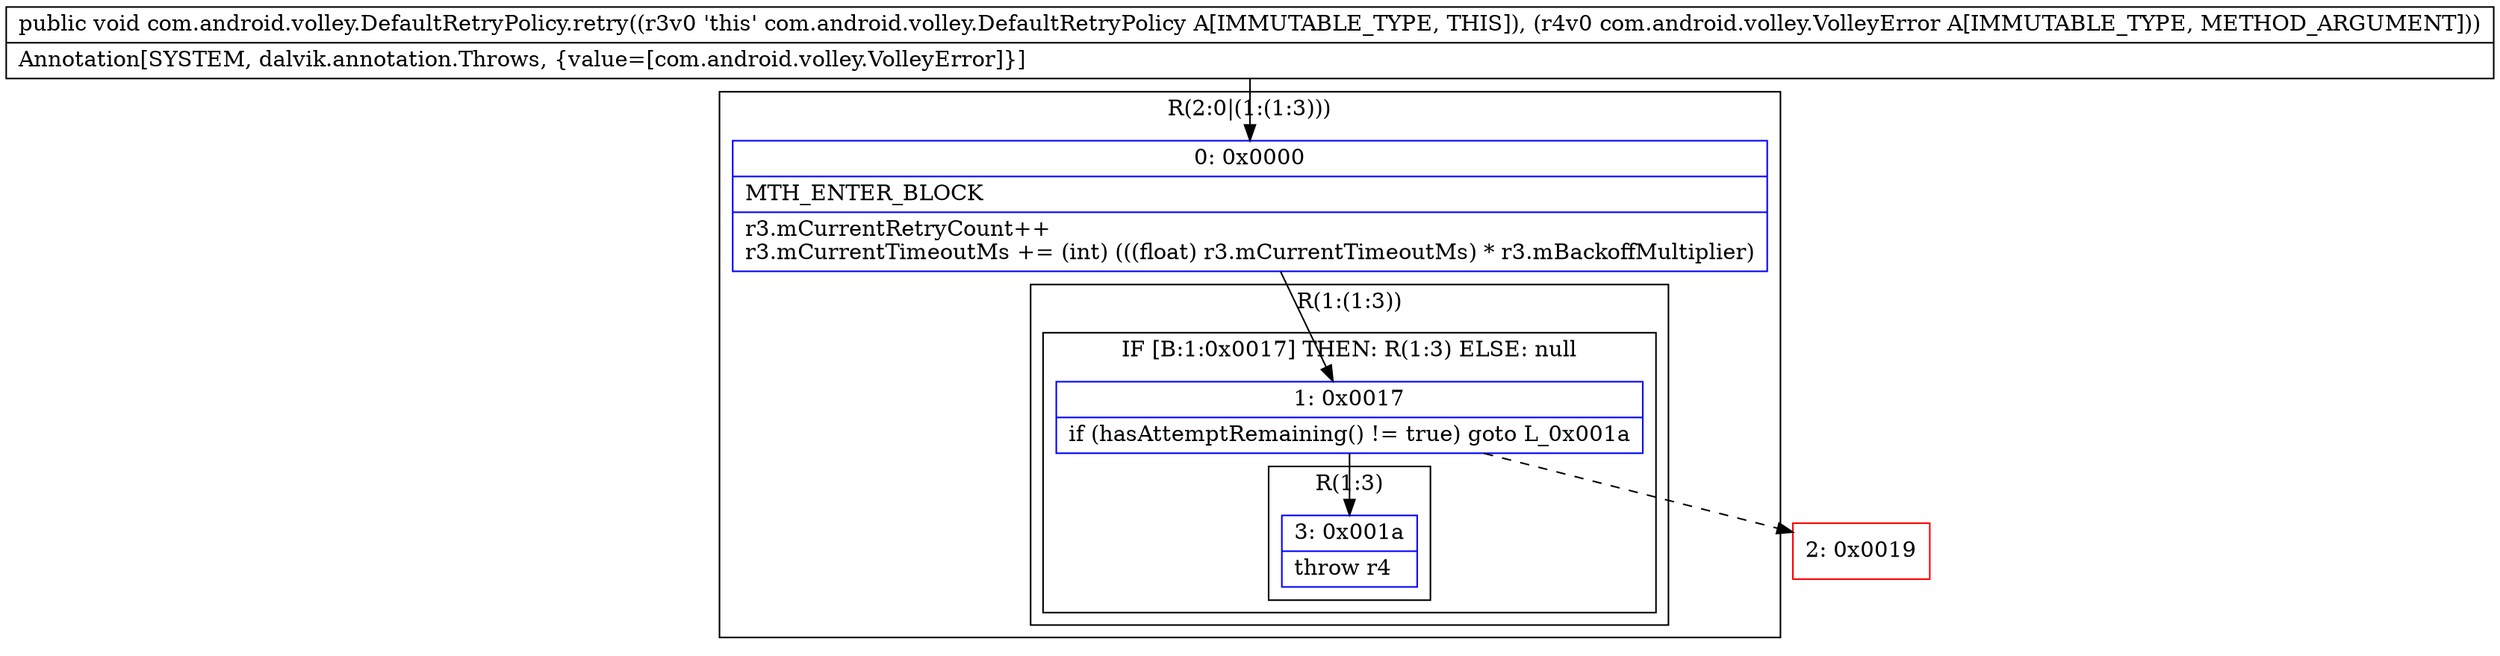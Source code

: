 digraph "CFG forcom.android.volley.DefaultRetryPolicy.retry(Lcom\/android\/volley\/VolleyError;)V" {
subgraph cluster_Region_648253349 {
label = "R(2:0|(1:(1:3)))";
node [shape=record,color=blue];
Node_0 [shape=record,label="{0\:\ 0x0000|MTH_ENTER_BLOCK\l|r3.mCurrentRetryCount++\lr3.mCurrentTimeoutMs += (int) (((float) r3.mCurrentTimeoutMs) * r3.mBackoffMultiplier)\l}"];
subgraph cluster_Region_567457037 {
label = "R(1:(1:3))";
node [shape=record,color=blue];
subgraph cluster_IfRegion_1818580877 {
label = "IF [B:1:0x0017] THEN: R(1:3) ELSE: null";
node [shape=record,color=blue];
Node_1 [shape=record,label="{1\:\ 0x0017|if (hasAttemptRemaining() != true) goto L_0x001a\l}"];
subgraph cluster_Region_1232365218 {
label = "R(1:3)";
node [shape=record,color=blue];
Node_3 [shape=record,label="{3\:\ 0x001a|throw r4\l}"];
}
}
}
}
Node_2 [shape=record,color=red,label="{2\:\ 0x0019}"];
MethodNode[shape=record,label="{public void com.android.volley.DefaultRetryPolicy.retry((r3v0 'this' com.android.volley.DefaultRetryPolicy A[IMMUTABLE_TYPE, THIS]), (r4v0 com.android.volley.VolleyError A[IMMUTABLE_TYPE, METHOD_ARGUMENT]))  | Annotation[SYSTEM, dalvik.annotation.Throws, \{value=[com.android.volley.VolleyError]\}]\l}"];
MethodNode -> Node_0;
Node_0 -> Node_1;
Node_1 -> Node_2[style=dashed];
Node_1 -> Node_3;
}

